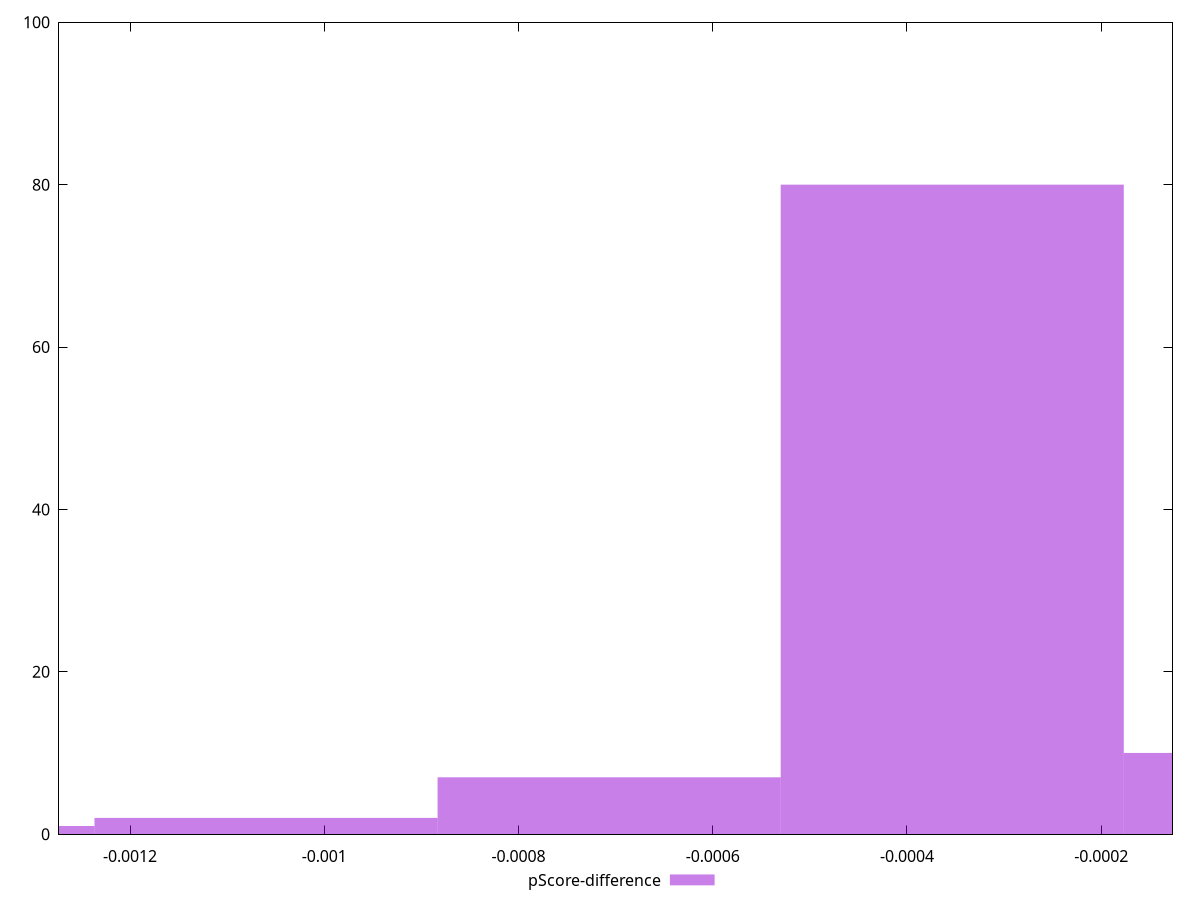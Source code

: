 reset

$pScoreDifference <<EOF
-0.0007066780541995164 7
-0.0003533390270997582 80
-0.0014133561083990327 1
-0.0010600170812992745 2
0 10
EOF

set key outside below
set boxwidth 0.0003533390270997582
set xrange [-0.0012732408433095976:-0.0001265024008497706]
set yrange [0:100]
set trange [0:100]
set style fill transparent solid 0.5 noborder
set terminal svg size 640, 490 enhanced background rgb 'white'
set output "report_00026_2021-02-22T21:38:55.199Z/mainthread-work-breakdown/samples/pages+cached+noadtech/pScore-difference/histogram.svg"

plot $pScoreDifference title "pScore-difference" with boxes

reset
